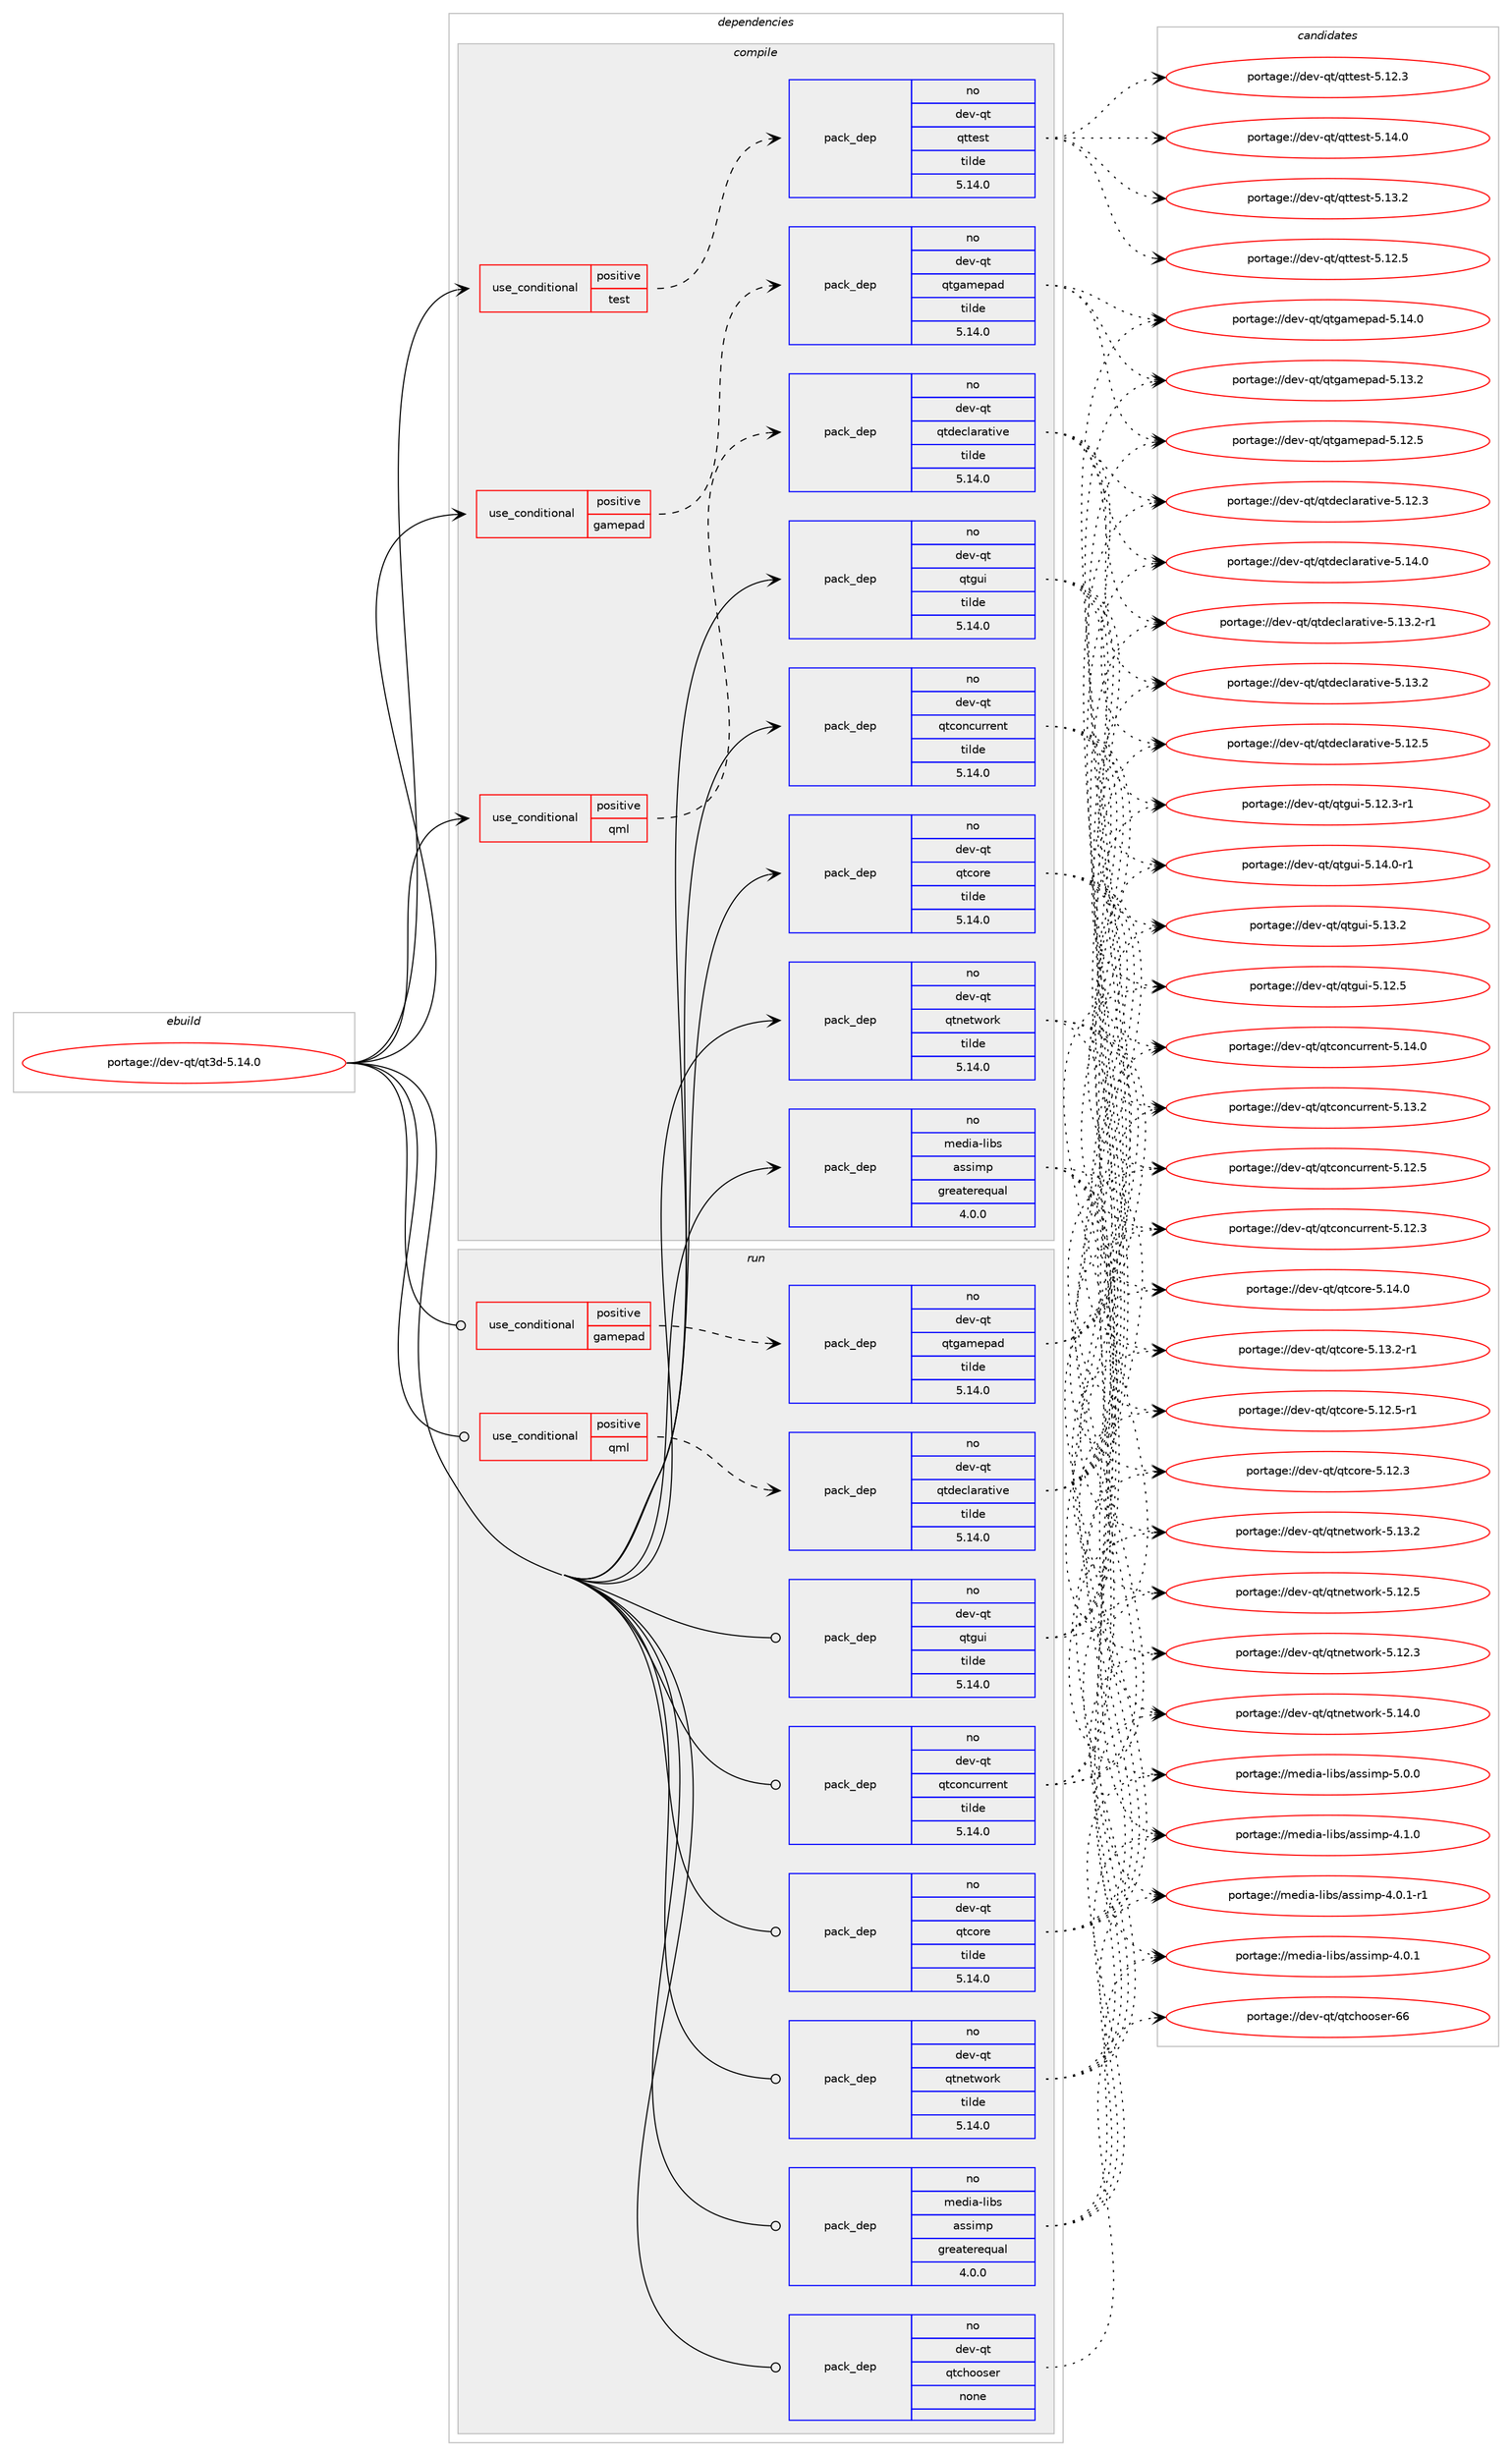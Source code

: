 digraph prolog {

# *************
# Graph options
# *************

newrank=true;
concentrate=true;
compound=true;
graph [rankdir=LR,fontname=Helvetica,fontsize=10,ranksep=1.5];#, ranksep=2.5, nodesep=0.2];
edge  [arrowhead=vee];
node  [fontname=Helvetica,fontsize=10];

# **********
# The ebuild
# **********

subgraph cluster_leftcol {
color=gray;
rank=same;
label=<<i>ebuild</i>>;
id [label="portage://dev-qt/qt3d-5.14.0", color=red, width=4, href="../dev-qt/qt3d-5.14.0.svg"];
}

# ****************
# The dependencies
# ****************

subgraph cluster_midcol {
color=gray;
label=<<i>dependencies</i>>;
subgraph cluster_compile {
fillcolor="#eeeeee";
style=filled;
label=<<i>compile</i>>;
subgraph cond102878 {
dependency415362 [label=<<TABLE BORDER="0" CELLBORDER="1" CELLSPACING="0" CELLPADDING="4"><TR><TD ROWSPAN="3" CELLPADDING="10">use_conditional</TD></TR><TR><TD>positive</TD></TR><TR><TD>gamepad</TD></TR></TABLE>>, shape=none, color=red];
subgraph pack307604 {
dependency415363 [label=<<TABLE BORDER="0" CELLBORDER="1" CELLSPACING="0" CELLPADDING="4" WIDTH="220"><TR><TD ROWSPAN="6" CELLPADDING="30">pack_dep</TD></TR><TR><TD WIDTH="110">no</TD></TR><TR><TD>dev-qt</TD></TR><TR><TD>qtgamepad</TD></TR><TR><TD>tilde</TD></TR><TR><TD>5.14.0</TD></TR></TABLE>>, shape=none, color=blue];
}
dependency415362:e -> dependency415363:w [weight=20,style="dashed",arrowhead="vee"];
}
id:e -> dependency415362:w [weight=20,style="solid",arrowhead="vee"];
subgraph cond102879 {
dependency415364 [label=<<TABLE BORDER="0" CELLBORDER="1" CELLSPACING="0" CELLPADDING="4"><TR><TD ROWSPAN="3" CELLPADDING="10">use_conditional</TD></TR><TR><TD>positive</TD></TR><TR><TD>qml</TD></TR></TABLE>>, shape=none, color=red];
subgraph pack307605 {
dependency415365 [label=<<TABLE BORDER="0" CELLBORDER="1" CELLSPACING="0" CELLPADDING="4" WIDTH="220"><TR><TD ROWSPAN="6" CELLPADDING="30">pack_dep</TD></TR><TR><TD WIDTH="110">no</TD></TR><TR><TD>dev-qt</TD></TR><TR><TD>qtdeclarative</TD></TR><TR><TD>tilde</TD></TR><TR><TD>5.14.0</TD></TR></TABLE>>, shape=none, color=blue];
}
dependency415364:e -> dependency415365:w [weight=20,style="dashed",arrowhead="vee"];
}
id:e -> dependency415364:w [weight=20,style="solid",arrowhead="vee"];
subgraph cond102880 {
dependency415366 [label=<<TABLE BORDER="0" CELLBORDER="1" CELLSPACING="0" CELLPADDING="4"><TR><TD ROWSPAN="3" CELLPADDING="10">use_conditional</TD></TR><TR><TD>positive</TD></TR><TR><TD>test</TD></TR></TABLE>>, shape=none, color=red];
subgraph pack307606 {
dependency415367 [label=<<TABLE BORDER="0" CELLBORDER="1" CELLSPACING="0" CELLPADDING="4" WIDTH="220"><TR><TD ROWSPAN="6" CELLPADDING="30">pack_dep</TD></TR><TR><TD WIDTH="110">no</TD></TR><TR><TD>dev-qt</TD></TR><TR><TD>qttest</TD></TR><TR><TD>tilde</TD></TR><TR><TD>5.14.0</TD></TR></TABLE>>, shape=none, color=blue];
}
dependency415366:e -> dependency415367:w [weight=20,style="dashed",arrowhead="vee"];
}
id:e -> dependency415366:w [weight=20,style="solid",arrowhead="vee"];
subgraph pack307607 {
dependency415368 [label=<<TABLE BORDER="0" CELLBORDER="1" CELLSPACING="0" CELLPADDING="4" WIDTH="220"><TR><TD ROWSPAN="6" CELLPADDING="30">pack_dep</TD></TR><TR><TD WIDTH="110">no</TD></TR><TR><TD>dev-qt</TD></TR><TR><TD>qtconcurrent</TD></TR><TR><TD>tilde</TD></TR><TR><TD>5.14.0</TD></TR></TABLE>>, shape=none, color=blue];
}
id:e -> dependency415368:w [weight=20,style="solid",arrowhead="vee"];
subgraph pack307608 {
dependency415369 [label=<<TABLE BORDER="0" CELLBORDER="1" CELLSPACING="0" CELLPADDING="4" WIDTH="220"><TR><TD ROWSPAN="6" CELLPADDING="30">pack_dep</TD></TR><TR><TD WIDTH="110">no</TD></TR><TR><TD>dev-qt</TD></TR><TR><TD>qtcore</TD></TR><TR><TD>tilde</TD></TR><TR><TD>5.14.0</TD></TR></TABLE>>, shape=none, color=blue];
}
id:e -> dependency415369:w [weight=20,style="solid",arrowhead="vee"];
subgraph pack307609 {
dependency415370 [label=<<TABLE BORDER="0" CELLBORDER="1" CELLSPACING="0" CELLPADDING="4" WIDTH="220"><TR><TD ROWSPAN="6" CELLPADDING="30">pack_dep</TD></TR><TR><TD WIDTH="110">no</TD></TR><TR><TD>dev-qt</TD></TR><TR><TD>qtgui</TD></TR><TR><TD>tilde</TD></TR><TR><TD>5.14.0</TD></TR></TABLE>>, shape=none, color=blue];
}
id:e -> dependency415370:w [weight=20,style="solid",arrowhead="vee"];
subgraph pack307610 {
dependency415371 [label=<<TABLE BORDER="0" CELLBORDER="1" CELLSPACING="0" CELLPADDING="4" WIDTH="220"><TR><TD ROWSPAN="6" CELLPADDING="30">pack_dep</TD></TR><TR><TD WIDTH="110">no</TD></TR><TR><TD>dev-qt</TD></TR><TR><TD>qtnetwork</TD></TR><TR><TD>tilde</TD></TR><TR><TD>5.14.0</TD></TR></TABLE>>, shape=none, color=blue];
}
id:e -> dependency415371:w [weight=20,style="solid",arrowhead="vee"];
subgraph pack307611 {
dependency415372 [label=<<TABLE BORDER="0" CELLBORDER="1" CELLSPACING="0" CELLPADDING="4" WIDTH="220"><TR><TD ROWSPAN="6" CELLPADDING="30">pack_dep</TD></TR><TR><TD WIDTH="110">no</TD></TR><TR><TD>media-libs</TD></TR><TR><TD>assimp</TD></TR><TR><TD>greaterequal</TD></TR><TR><TD>4.0.0</TD></TR></TABLE>>, shape=none, color=blue];
}
id:e -> dependency415372:w [weight=20,style="solid",arrowhead="vee"];
}
subgraph cluster_compileandrun {
fillcolor="#eeeeee";
style=filled;
label=<<i>compile and run</i>>;
}
subgraph cluster_run {
fillcolor="#eeeeee";
style=filled;
label=<<i>run</i>>;
subgraph cond102881 {
dependency415373 [label=<<TABLE BORDER="0" CELLBORDER="1" CELLSPACING="0" CELLPADDING="4"><TR><TD ROWSPAN="3" CELLPADDING="10">use_conditional</TD></TR><TR><TD>positive</TD></TR><TR><TD>gamepad</TD></TR></TABLE>>, shape=none, color=red];
subgraph pack307612 {
dependency415374 [label=<<TABLE BORDER="0" CELLBORDER="1" CELLSPACING="0" CELLPADDING="4" WIDTH="220"><TR><TD ROWSPAN="6" CELLPADDING="30">pack_dep</TD></TR><TR><TD WIDTH="110">no</TD></TR><TR><TD>dev-qt</TD></TR><TR><TD>qtgamepad</TD></TR><TR><TD>tilde</TD></TR><TR><TD>5.14.0</TD></TR></TABLE>>, shape=none, color=blue];
}
dependency415373:e -> dependency415374:w [weight=20,style="dashed",arrowhead="vee"];
}
id:e -> dependency415373:w [weight=20,style="solid",arrowhead="odot"];
subgraph cond102882 {
dependency415375 [label=<<TABLE BORDER="0" CELLBORDER="1" CELLSPACING="0" CELLPADDING="4"><TR><TD ROWSPAN="3" CELLPADDING="10">use_conditional</TD></TR><TR><TD>positive</TD></TR><TR><TD>qml</TD></TR></TABLE>>, shape=none, color=red];
subgraph pack307613 {
dependency415376 [label=<<TABLE BORDER="0" CELLBORDER="1" CELLSPACING="0" CELLPADDING="4" WIDTH="220"><TR><TD ROWSPAN="6" CELLPADDING="30">pack_dep</TD></TR><TR><TD WIDTH="110">no</TD></TR><TR><TD>dev-qt</TD></TR><TR><TD>qtdeclarative</TD></TR><TR><TD>tilde</TD></TR><TR><TD>5.14.0</TD></TR></TABLE>>, shape=none, color=blue];
}
dependency415375:e -> dependency415376:w [weight=20,style="dashed",arrowhead="vee"];
}
id:e -> dependency415375:w [weight=20,style="solid",arrowhead="odot"];
subgraph pack307614 {
dependency415377 [label=<<TABLE BORDER="0" CELLBORDER="1" CELLSPACING="0" CELLPADDING="4" WIDTH="220"><TR><TD ROWSPAN="6" CELLPADDING="30">pack_dep</TD></TR><TR><TD WIDTH="110">no</TD></TR><TR><TD>dev-qt</TD></TR><TR><TD>qtchooser</TD></TR><TR><TD>none</TD></TR><TR><TD></TD></TR></TABLE>>, shape=none, color=blue];
}
id:e -> dependency415377:w [weight=20,style="solid",arrowhead="odot"];
subgraph pack307615 {
dependency415378 [label=<<TABLE BORDER="0" CELLBORDER="1" CELLSPACING="0" CELLPADDING="4" WIDTH="220"><TR><TD ROWSPAN="6" CELLPADDING="30">pack_dep</TD></TR><TR><TD WIDTH="110">no</TD></TR><TR><TD>dev-qt</TD></TR><TR><TD>qtconcurrent</TD></TR><TR><TD>tilde</TD></TR><TR><TD>5.14.0</TD></TR></TABLE>>, shape=none, color=blue];
}
id:e -> dependency415378:w [weight=20,style="solid",arrowhead="odot"];
subgraph pack307616 {
dependency415379 [label=<<TABLE BORDER="0" CELLBORDER="1" CELLSPACING="0" CELLPADDING="4" WIDTH="220"><TR><TD ROWSPAN="6" CELLPADDING="30">pack_dep</TD></TR><TR><TD WIDTH="110">no</TD></TR><TR><TD>dev-qt</TD></TR><TR><TD>qtcore</TD></TR><TR><TD>tilde</TD></TR><TR><TD>5.14.0</TD></TR></TABLE>>, shape=none, color=blue];
}
id:e -> dependency415379:w [weight=20,style="solid",arrowhead="odot"];
subgraph pack307617 {
dependency415380 [label=<<TABLE BORDER="0" CELLBORDER="1" CELLSPACING="0" CELLPADDING="4" WIDTH="220"><TR><TD ROWSPAN="6" CELLPADDING="30">pack_dep</TD></TR><TR><TD WIDTH="110">no</TD></TR><TR><TD>dev-qt</TD></TR><TR><TD>qtgui</TD></TR><TR><TD>tilde</TD></TR><TR><TD>5.14.0</TD></TR></TABLE>>, shape=none, color=blue];
}
id:e -> dependency415380:w [weight=20,style="solid",arrowhead="odot"];
subgraph pack307618 {
dependency415381 [label=<<TABLE BORDER="0" CELLBORDER="1" CELLSPACING="0" CELLPADDING="4" WIDTH="220"><TR><TD ROWSPAN="6" CELLPADDING="30">pack_dep</TD></TR><TR><TD WIDTH="110">no</TD></TR><TR><TD>dev-qt</TD></TR><TR><TD>qtnetwork</TD></TR><TR><TD>tilde</TD></TR><TR><TD>5.14.0</TD></TR></TABLE>>, shape=none, color=blue];
}
id:e -> dependency415381:w [weight=20,style="solid",arrowhead="odot"];
subgraph pack307619 {
dependency415382 [label=<<TABLE BORDER="0" CELLBORDER="1" CELLSPACING="0" CELLPADDING="4" WIDTH="220"><TR><TD ROWSPAN="6" CELLPADDING="30">pack_dep</TD></TR><TR><TD WIDTH="110">no</TD></TR><TR><TD>media-libs</TD></TR><TR><TD>assimp</TD></TR><TR><TD>greaterequal</TD></TR><TR><TD>4.0.0</TD></TR></TABLE>>, shape=none, color=blue];
}
id:e -> dependency415382:w [weight=20,style="solid",arrowhead="odot"];
}
}

# **************
# The candidates
# **************

subgraph cluster_choices {
rank=same;
color=gray;
label=<<i>candidates</i>>;

subgraph choice307604 {
color=black;
nodesep=1;
choice1001011184511311647113116103971091011129710045534649524648 [label="portage://dev-qt/qtgamepad-5.14.0", color=red, width=4,href="../dev-qt/qtgamepad-5.14.0.svg"];
choice1001011184511311647113116103971091011129710045534649514650 [label="portage://dev-qt/qtgamepad-5.13.2", color=red, width=4,href="../dev-qt/qtgamepad-5.13.2.svg"];
choice1001011184511311647113116103971091011129710045534649504653 [label="portage://dev-qt/qtgamepad-5.12.5", color=red, width=4,href="../dev-qt/qtgamepad-5.12.5.svg"];
dependency415363:e -> choice1001011184511311647113116103971091011129710045534649524648:w [style=dotted,weight="100"];
dependency415363:e -> choice1001011184511311647113116103971091011129710045534649514650:w [style=dotted,weight="100"];
dependency415363:e -> choice1001011184511311647113116103971091011129710045534649504653:w [style=dotted,weight="100"];
}
subgraph choice307605 {
color=black;
nodesep=1;
choice100101118451131164711311610010199108971149711610511810145534649524648 [label="portage://dev-qt/qtdeclarative-5.14.0", color=red, width=4,href="../dev-qt/qtdeclarative-5.14.0.svg"];
choice1001011184511311647113116100101991089711497116105118101455346495146504511449 [label="portage://dev-qt/qtdeclarative-5.13.2-r1", color=red, width=4,href="../dev-qt/qtdeclarative-5.13.2-r1.svg"];
choice100101118451131164711311610010199108971149711610511810145534649514650 [label="portage://dev-qt/qtdeclarative-5.13.2", color=red, width=4,href="../dev-qt/qtdeclarative-5.13.2.svg"];
choice100101118451131164711311610010199108971149711610511810145534649504653 [label="portage://dev-qt/qtdeclarative-5.12.5", color=red, width=4,href="../dev-qt/qtdeclarative-5.12.5.svg"];
choice100101118451131164711311610010199108971149711610511810145534649504651 [label="portage://dev-qt/qtdeclarative-5.12.3", color=red, width=4,href="../dev-qt/qtdeclarative-5.12.3.svg"];
dependency415365:e -> choice100101118451131164711311610010199108971149711610511810145534649524648:w [style=dotted,weight="100"];
dependency415365:e -> choice1001011184511311647113116100101991089711497116105118101455346495146504511449:w [style=dotted,weight="100"];
dependency415365:e -> choice100101118451131164711311610010199108971149711610511810145534649514650:w [style=dotted,weight="100"];
dependency415365:e -> choice100101118451131164711311610010199108971149711610511810145534649504653:w [style=dotted,weight="100"];
dependency415365:e -> choice100101118451131164711311610010199108971149711610511810145534649504651:w [style=dotted,weight="100"];
}
subgraph choice307606 {
color=black;
nodesep=1;
choice100101118451131164711311611610111511645534649524648 [label="portage://dev-qt/qttest-5.14.0", color=red, width=4,href="../dev-qt/qttest-5.14.0.svg"];
choice100101118451131164711311611610111511645534649514650 [label="portage://dev-qt/qttest-5.13.2", color=red, width=4,href="../dev-qt/qttest-5.13.2.svg"];
choice100101118451131164711311611610111511645534649504653 [label="portage://dev-qt/qttest-5.12.5", color=red, width=4,href="../dev-qt/qttest-5.12.5.svg"];
choice100101118451131164711311611610111511645534649504651 [label="portage://dev-qt/qttest-5.12.3", color=red, width=4,href="../dev-qt/qttest-5.12.3.svg"];
dependency415367:e -> choice100101118451131164711311611610111511645534649524648:w [style=dotted,weight="100"];
dependency415367:e -> choice100101118451131164711311611610111511645534649514650:w [style=dotted,weight="100"];
dependency415367:e -> choice100101118451131164711311611610111511645534649504653:w [style=dotted,weight="100"];
dependency415367:e -> choice100101118451131164711311611610111511645534649504651:w [style=dotted,weight="100"];
}
subgraph choice307607 {
color=black;
nodesep=1;
choice1001011184511311647113116991111109911711411410111011645534649524648 [label="portage://dev-qt/qtconcurrent-5.14.0", color=red, width=4,href="../dev-qt/qtconcurrent-5.14.0.svg"];
choice1001011184511311647113116991111109911711411410111011645534649514650 [label="portage://dev-qt/qtconcurrent-5.13.2", color=red, width=4,href="../dev-qt/qtconcurrent-5.13.2.svg"];
choice1001011184511311647113116991111109911711411410111011645534649504653 [label="portage://dev-qt/qtconcurrent-5.12.5", color=red, width=4,href="../dev-qt/qtconcurrent-5.12.5.svg"];
choice1001011184511311647113116991111109911711411410111011645534649504651 [label="portage://dev-qt/qtconcurrent-5.12.3", color=red, width=4,href="../dev-qt/qtconcurrent-5.12.3.svg"];
dependency415368:e -> choice1001011184511311647113116991111109911711411410111011645534649524648:w [style=dotted,weight="100"];
dependency415368:e -> choice1001011184511311647113116991111109911711411410111011645534649514650:w [style=dotted,weight="100"];
dependency415368:e -> choice1001011184511311647113116991111109911711411410111011645534649504653:w [style=dotted,weight="100"];
dependency415368:e -> choice1001011184511311647113116991111109911711411410111011645534649504651:w [style=dotted,weight="100"];
}
subgraph choice307608 {
color=black;
nodesep=1;
choice10010111845113116471131169911111410145534649524648 [label="portage://dev-qt/qtcore-5.14.0", color=red, width=4,href="../dev-qt/qtcore-5.14.0.svg"];
choice100101118451131164711311699111114101455346495146504511449 [label="portage://dev-qt/qtcore-5.13.2-r1", color=red, width=4,href="../dev-qt/qtcore-5.13.2-r1.svg"];
choice100101118451131164711311699111114101455346495046534511449 [label="portage://dev-qt/qtcore-5.12.5-r1", color=red, width=4,href="../dev-qt/qtcore-5.12.5-r1.svg"];
choice10010111845113116471131169911111410145534649504651 [label="portage://dev-qt/qtcore-5.12.3", color=red, width=4,href="../dev-qt/qtcore-5.12.3.svg"];
dependency415369:e -> choice10010111845113116471131169911111410145534649524648:w [style=dotted,weight="100"];
dependency415369:e -> choice100101118451131164711311699111114101455346495146504511449:w [style=dotted,weight="100"];
dependency415369:e -> choice100101118451131164711311699111114101455346495046534511449:w [style=dotted,weight="100"];
dependency415369:e -> choice10010111845113116471131169911111410145534649504651:w [style=dotted,weight="100"];
}
subgraph choice307609 {
color=black;
nodesep=1;
choice1001011184511311647113116103117105455346495246484511449 [label="portage://dev-qt/qtgui-5.14.0-r1", color=red, width=4,href="../dev-qt/qtgui-5.14.0-r1.svg"];
choice100101118451131164711311610311710545534649514650 [label="portage://dev-qt/qtgui-5.13.2", color=red, width=4,href="../dev-qt/qtgui-5.13.2.svg"];
choice100101118451131164711311610311710545534649504653 [label="portage://dev-qt/qtgui-5.12.5", color=red, width=4,href="../dev-qt/qtgui-5.12.5.svg"];
choice1001011184511311647113116103117105455346495046514511449 [label="portage://dev-qt/qtgui-5.12.3-r1", color=red, width=4,href="../dev-qt/qtgui-5.12.3-r1.svg"];
dependency415370:e -> choice1001011184511311647113116103117105455346495246484511449:w [style=dotted,weight="100"];
dependency415370:e -> choice100101118451131164711311610311710545534649514650:w [style=dotted,weight="100"];
dependency415370:e -> choice100101118451131164711311610311710545534649504653:w [style=dotted,weight="100"];
dependency415370:e -> choice1001011184511311647113116103117105455346495046514511449:w [style=dotted,weight="100"];
}
subgraph choice307610 {
color=black;
nodesep=1;
choice100101118451131164711311611010111611911111410745534649524648 [label="portage://dev-qt/qtnetwork-5.14.0", color=red, width=4,href="../dev-qt/qtnetwork-5.14.0.svg"];
choice100101118451131164711311611010111611911111410745534649514650 [label="portage://dev-qt/qtnetwork-5.13.2", color=red, width=4,href="../dev-qt/qtnetwork-5.13.2.svg"];
choice100101118451131164711311611010111611911111410745534649504653 [label="portage://dev-qt/qtnetwork-5.12.5", color=red, width=4,href="../dev-qt/qtnetwork-5.12.5.svg"];
choice100101118451131164711311611010111611911111410745534649504651 [label="portage://dev-qt/qtnetwork-5.12.3", color=red, width=4,href="../dev-qt/qtnetwork-5.12.3.svg"];
dependency415371:e -> choice100101118451131164711311611010111611911111410745534649524648:w [style=dotted,weight="100"];
dependency415371:e -> choice100101118451131164711311611010111611911111410745534649514650:w [style=dotted,weight="100"];
dependency415371:e -> choice100101118451131164711311611010111611911111410745534649504653:w [style=dotted,weight="100"];
dependency415371:e -> choice100101118451131164711311611010111611911111410745534649504651:w [style=dotted,weight="100"];
}
subgraph choice307611 {
color=black;
nodesep=1;
choice1091011001059745108105981154797115115105109112455346484648 [label="portage://media-libs/assimp-5.0.0", color=red, width=4,href="../media-libs/assimp-5.0.0.svg"];
choice1091011001059745108105981154797115115105109112455246494648 [label="portage://media-libs/assimp-4.1.0", color=red, width=4,href="../media-libs/assimp-4.1.0.svg"];
choice10910110010597451081059811547971151151051091124552464846494511449 [label="portage://media-libs/assimp-4.0.1-r1", color=red, width=4,href="../media-libs/assimp-4.0.1-r1.svg"];
choice1091011001059745108105981154797115115105109112455246484649 [label="portage://media-libs/assimp-4.0.1", color=red, width=4,href="../media-libs/assimp-4.0.1.svg"];
dependency415372:e -> choice1091011001059745108105981154797115115105109112455346484648:w [style=dotted,weight="100"];
dependency415372:e -> choice1091011001059745108105981154797115115105109112455246494648:w [style=dotted,weight="100"];
dependency415372:e -> choice10910110010597451081059811547971151151051091124552464846494511449:w [style=dotted,weight="100"];
dependency415372:e -> choice1091011001059745108105981154797115115105109112455246484649:w [style=dotted,weight="100"];
}
subgraph choice307612 {
color=black;
nodesep=1;
choice1001011184511311647113116103971091011129710045534649524648 [label="portage://dev-qt/qtgamepad-5.14.0", color=red, width=4,href="../dev-qt/qtgamepad-5.14.0.svg"];
choice1001011184511311647113116103971091011129710045534649514650 [label="portage://dev-qt/qtgamepad-5.13.2", color=red, width=4,href="../dev-qt/qtgamepad-5.13.2.svg"];
choice1001011184511311647113116103971091011129710045534649504653 [label="portage://dev-qt/qtgamepad-5.12.5", color=red, width=4,href="../dev-qt/qtgamepad-5.12.5.svg"];
dependency415374:e -> choice1001011184511311647113116103971091011129710045534649524648:w [style=dotted,weight="100"];
dependency415374:e -> choice1001011184511311647113116103971091011129710045534649514650:w [style=dotted,weight="100"];
dependency415374:e -> choice1001011184511311647113116103971091011129710045534649504653:w [style=dotted,weight="100"];
}
subgraph choice307613 {
color=black;
nodesep=1;
choice100101118451131164711311610010199108971149711610511810145534649524648 [label="portage://dev-qt/qtdeclarative-5.14.0", color=red, width=4,href="../dev-qt/qtdeclarative-5.14.0.svg"];
choice1001011184511311647113116100101991089711497116105118101455346495146504511449 [label="portage://dev-qt/qtdeclarative-5.13.2-r1", color=red, width=4,href="../dev-qt/qtdeclarative-5.13.2-r1.svg"];
choice100101118451131164711311610010199108971149711610511810145534649514650 [label="portage://dev-qt/qtdeclarative-5.13.2", color=red, width=4,href="../dev-qt/qtdeclarative-5.13.2.svg"];
choice100101118451131164711311610010199108971149711610511810145534649504653 [label="portage://dev-qt/qtdeclarative-5.12.5", color=red, width=4,href="../dev-qt/qtdeclarative-5.12.5.svg"];
choice100101118451131164711311610010199108971149711610511810145534649504651 [label="portage://dev-qt/qtdeclarative-5.12.3", color=red, width=4,href="../dev-qt/qtdeclarative-5.12.3.svg"];
dependency415376:e -> choice100101118451131164711311610010199108971149711610511810145534649524648:w [style=dotted,weight="100"];
dependency415376:e -> choice1001011184511311647113116100101991089711497116105118101455346495146504511449:w [style=dotted,weight="100"];
dependency415376:e -> choice100101118451131164711311610010199108971149711610511810145534649514650:w [style=dotted,weight="100"];
dependency415376:e -> choice100101118451131164711311610010199108971149711610511810145534649504653:w [style=dotted,weight="100"];
dependency415376:e -> choice100101118451131164711311610010199108971149711610511810145534649504651:w [style=dotted,weight="100"];
}
subgraph choice307614 {
color=black;
nodesep=1;
choice100101118451131164711311699104111111115101114455454 [label="portage://dev-qt/qtchooser-66", color=red, width=4,href="../dev-qt/qtchooser-66.svg"];
dependency415377:e -> choice100101118451131164711311699104111111115101114455454:w [style=dotted,weight="100"];
}
subgraph choice307615 {
color=black;
nodesep=1;
choice1001011184511311647113116991111109911711411410111011645534649524648 [label="portage://dev-qt/qtconcurrent-5.14.0", color=red, width=4,href="../dev-qt/qtconcurrent-5.14.0.svg"];
choice1001011184511311647113116991111109911711411410111011645534649514650 [label="portage://dev-qt/qtconcurrent-5.13.2", color=red, width=4,href="../dev-qt/qtconcurrent-5.13.2.svg"];
choice1001011184511311647113116991111109911711411410111011645534649504653 [label="portage://dev-qt/qtconcurrent-5.12.5", color=red, width=4,href="../dev-qt/qtconcurrent-5.12.5.svg"];
choice1001011184511311647113116991111109911711411410111011645534649504651 [label="portage://dev-qt/qtconcurrent-5.12.3", color=red, width=4,href="../dev-qt/qtconcurrent-5.12.3.svg"];
dependency415378:e -> choice1001011184511311647113116991111109911711411410111011645534649524648:w [style=dotted,weight="100"];
dependency415378:e -> choice1001011184511311647113116991111109911711411410111011645534649514650:w [style=dotted,weight="100"];
dependency415378:e -> choice1001011184511311647113116991111109911711411410111011645534649504653:w [style=dotted,weight="100"];
dependency415378:e -> choice1001011184511311647113116991111109911711411410111011645534649504651:w [style=dotted,weight="100"];
}
subgraph choice307616 {
color=black;
nodesep=1;
choice10010111845113116471131169911111410145534649524648 [label="portage://dev-qt/qtcore-5.14.0", color=red, width=4,href="../dev-qt/qtcore-5.14.0.svg"];
choice100101118451131164711311699111114101455346495146504511449 [label="portage://dev-qt/qtcore-5.13.2-r1", color=red, width=4,href="../dev-qt/qtcore-5.13.2-r1.svg"];
choice100101118451131164711311699111114101455346495046534511449 [label="portage://dev-qt/qtcore-5.12.5-r1", color=red, width=4,href="../dev-qt/qtcore-5.12.5-r1.svg"];
choice10010111845113116471131169911111410145534649504651 [label="portage://dev-qt/qtcore-5.12.3", color=red, width=4,href="../dev-qt/qtcore-5.12.3.svg"];
dependency415379:e -> choice10010111845113116471131169911111410145534649524648:w [style=dotted,weight="100"];
dependency415379:e -> choice100101118451131164711311699111114101455346495146504511449:w [style=dotted,weight="100"];
dependency415379:e -> choice100101118451131164711311699111114101455346495046534511449:w [style=dotted,weight="100"];
dependency415379:e -> choice10010111845113116471131169911111410145534649504651:w [style=dotted,weight="100"];
}
subgraph choice307617 {
color=black;
nodesep=1;
choice1001011184511311647113116103117105455346495246484511449 [label="portage://dev-qt/qtgui-5.14.0-r1", color=red, width=4,href="../dev-qt/qtgui-5.14.0-r1.svg"];
choice100101118451131164711311610311710545534649514650 [label="portage://dev-qt/qtgui-5.13.2", color=red, width=4,href="../dev-qt/qtgui-5.13.2.svg"];
choice100101118451131164711311610311710545534649504653 [label="portage://dev-qt/qtgui-5.12.5", color=red, width=4,href="../dev-qt/qtgui-5.12.5.svg"];
choice1001011184511311647113116103117105455346495046514511449 [label="portage://dev-qt/qtgui-5.12.3-r1", color=red, width=4,href="../dev-qt/qtgui-5.12.3-r1.svg"];
dependency415380:e -> choice1001011184511311647113116103117105455346495246484511449:w [style=dotted,weight="100"];
dependency415380:e -> choice100101118451131164711311610311710545534649514650:w [style=dotted,weight="100"];
dependency415380:e -> choice100101118451131164711311610311710545534649504653:w [style=dotted,weight="100"];
dependency415380:e -> choice1001011184511311647113116103117105455346495046514511449:w [style=dotted,weight="100"];
}
subgraph choice307618 {
color=black;
nodesep=1;
choice100101118451131164711311611010111611911111410745534649524648 [label="portage://dev-qt/qtnetwork-5.14.0", color=red, width=4,href="../dev-qt/qtnetwork-5.14.0.svg"];
choice100101118451131164711311611010111611911111410745534649514650 [label="portage://dev-qt/qtnetwork-5.13.2", color=red, width=4,href="../dev-qt/qtnetwork-5.13.2.svg"];
choice100101118451131164711311611010111611911111410745534649504653 [label="portage://dev-qt/qtnetwork-5.12.5", color=red, width=4,href="../dev-qt/qtnetwork-5.12.5.svg"];
choice100101118451131164711311611010111611911111410745534649504651 [label="portage://dev-qt/qtnetwork-5.12.3", color=red, width=4,href="../dev-qt/qtnetwork-5.12.3.svg"];
dependency415381:e -> choice100101118451131164711311611010111611911111410745534649524648:w [style=dotted,weight="100"];
dependency415381:e -> choice100101118451131164711311611010111611911111410745534649514650:w [style=dotted,weight="100"];
dependency415381:e -> choice100101118451131164711311611010111611911111410745534649504653:w [style=dotted,weight="100"];
dependency415381:e -> choice100101118451131164711311611010111611911111410745534649504651:w [style=dotted,weight="100"];
}
subgraph choice307619 {
color=black;
nodesep=1;
choice1091011001059745108105981154797115115105109112455346484648 [label="portage://media-libs/assimp-5.0.0", color=red, width=4,href="../media-libs/assimp-5.0.0.svg"];
choice1091011001059745108105981154797115115105109112455246494648 [label="portage://media-libs/assimp-4.1.0", color=red, width=4,href="../media-libs/assimp-4.1.0.svg"];
choice10910110010597451081059811547971151151051091124552464846494511449 [label="portage://media-libs/assimp-4.0.1-r1", color=red, width=4,href="../media-libs/assimp-4.0.1-r1.svg"];
choice1091011001059745108105981154797115115105109112455246484649 [label="portage://media-libs/assimp-4.0.1", color=red, width=4,href="../media-libs/assimp-4.0.1.svg"];
dependency415382:e -> choice1091011001059745108105981154797115115105109112455346484648:w [style=dotted,weight="100"];
dependency415382:e -> choice1091011001059745108105981154797115115105109112455246494648:w [style=dotted,weight="100"];
dependency415382:e -> choice10910110010597451081059811547971151151051091124552464846494511449:w [style=dotted,weight="100"];
dependency415382:e -> choice1091011001059745108105981154797115115105109112455246484649:w [style=dotted,weight="100"];
}
}

}
